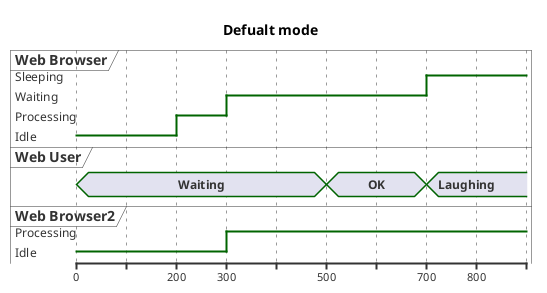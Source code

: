 @startuml
title Defualt mode

robust "Web Browser" as WB
concise "Web User" as WU
robust "Web Browser2" as WB2

@0
WU is Waiting
WB is Idle
WB2 is Idle

@200
WB is Processing

@300
WB is Waiting
WB2 is Processing

@500
WU is OK

@700
WB is Sleeping
WU is Laughing

@800

@enduml
